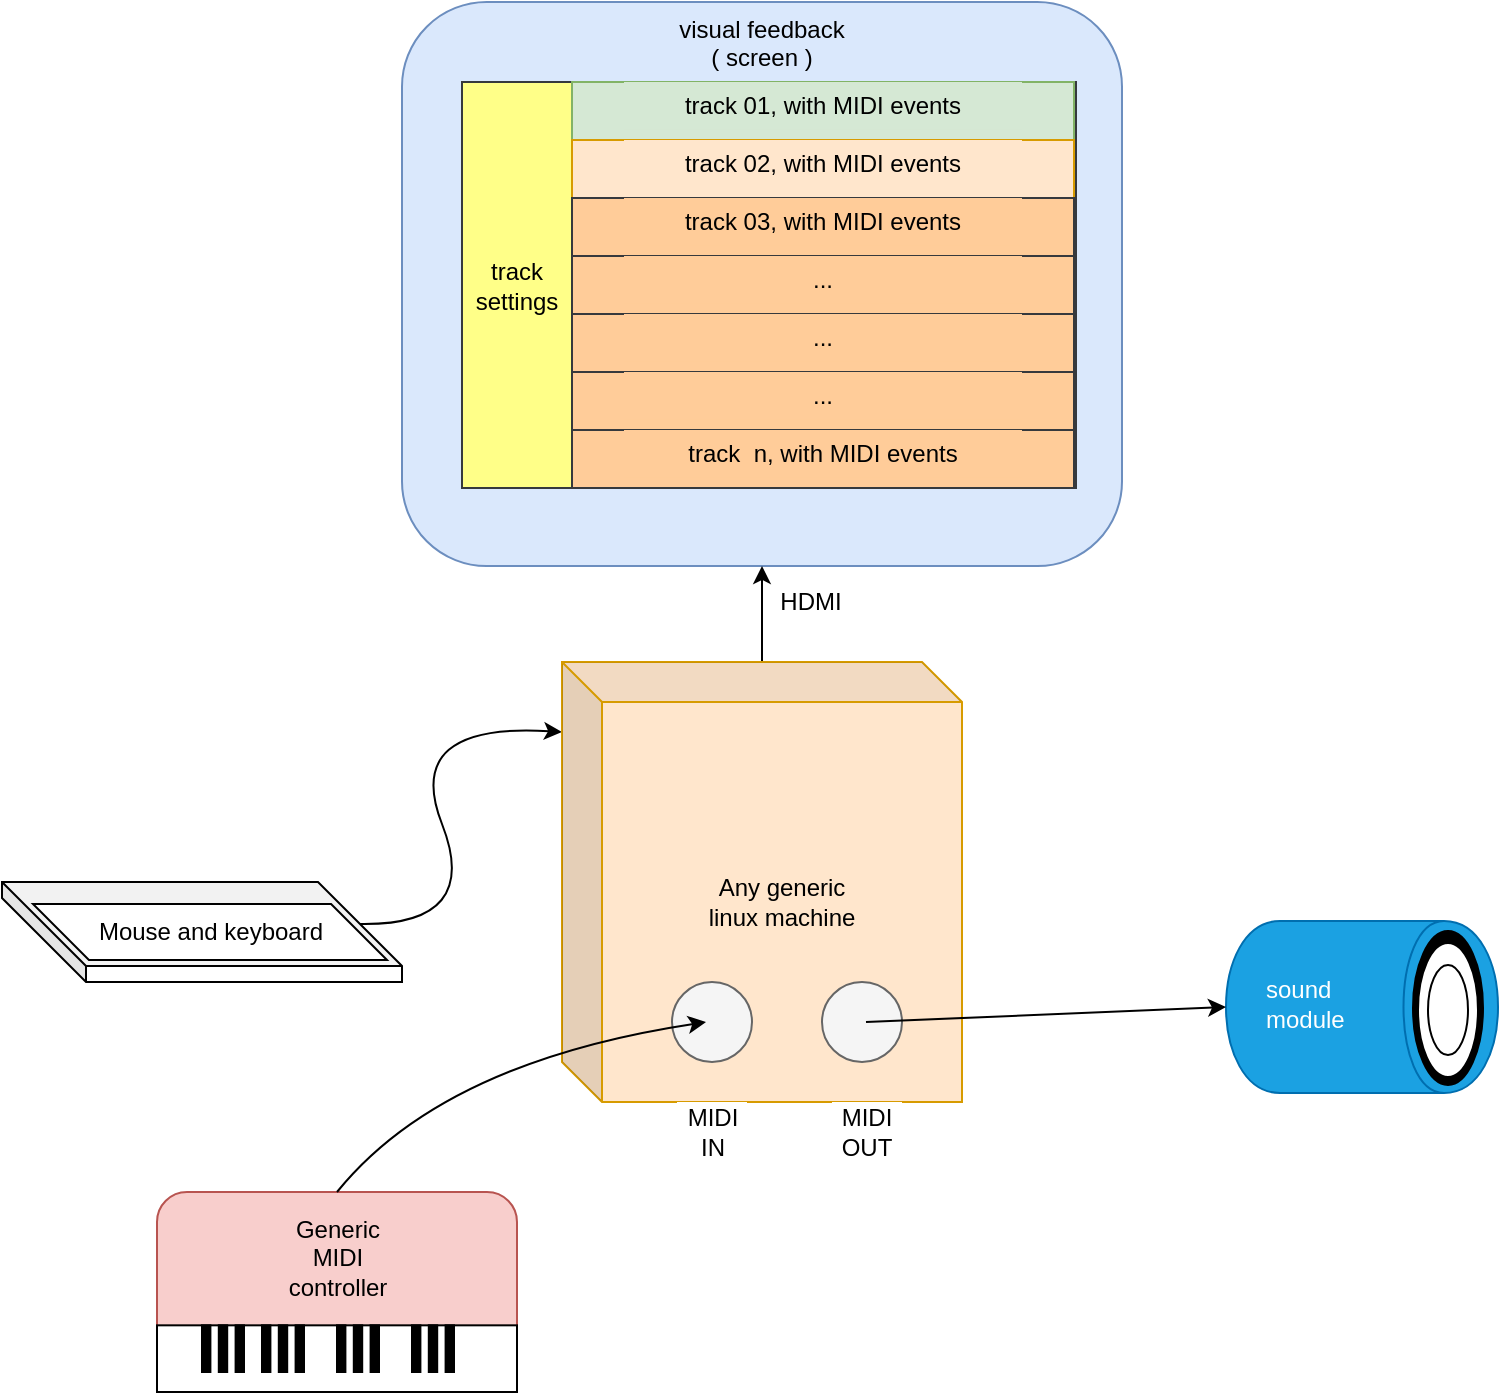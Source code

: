 <mxfile version="12.1.9" type="device" pages="1"><diagram id="5LSyewxvvmMzuQUOUs38" name="Page-1"><mxGraphModel dx="1408" dy="745" grid="1" gridSize="10" guides="1" tooltips="1" connect="1" arrows="1" fold="1" page="1" pageScale="1" pageWidth="850" pageHeight="850" math="0" shadow="0"><root><mxCell id="0"/><mxCell id="1" parent="0"/><mxCell id="p0toRoLefcOP67DHuNe6-74" value="" style="group;movable=0;resizable=0;rotatable=0;deletable=0;editable=0;connectable=0;" parent="1" vertex="1" connectable="0"><mxGeometry x="87.5" y="635" width="180" height="100" as="geometry"/></mxCell><mxCell id="p0toRoLefcOP67DHuNe6-64" value="" style="group;movable=0;resizable=0;rotatable=0;deletable=0;editable=0;connectable=0;" parent="p0toRoLefcOP67DHuNe6-74" vertex="1" connectable="0"><mxGeometry width="180" height="100" as="geometry"/></mxCell><mxCell id="p0toRoLefcOP67DHuNe6-65" value="" style="group;movable=0;resizable=0;rotatable=0;deletable=0;editable=0;connectable=0;" parent="p0toRoLefcOP67DHuNe6-64" vertex="1" connectable="0"><mxGeometry width="180" height="100" as="geometry"/></mxCell><mxCell id="p0toRoLefcOP67DHuNe6-66" value="" style="group;movable=0;resizable=0;rotatable=0;deletable=0;editable=0;connectable=0;" parent="p0toRoLefcOP67DHuNe6-65" vertex="1" connectable="0"><mxGeometry width="180" height="100" as="geometry"/></mxCell><mxCell id="p0toRoLefcOP67DHuNe6-67" value="" style="rounded=1;whiteSpace=wrap;html=1;align=center;fillColor=#f8cecc;strokeColor=#b85450;movable=0;resizable=0;rotatable=0;deletable=0;editable=0;connectable=0;" parent="p0toRoLefcOP67DHuNe6-66" vertex="1"><mxGeometry width="180" height="100" as="geometry"/></mxCell><mxCell id="p0toRoLefcOP67DHuNe6-68" value="" style="rounded=0;whiteSpace=wrap;html=1;align=center;movable=0;resizable=0;rotatable=0;deletable=0;editable=0;connectable=0;" parent="p0toRoLefcOP67DHuNe6-66" vertex="1"><mxGeometry y="66.667" width="180" height="33.333" as="geometry"/></mxCell><mxCell id="p0toRoLefcOP67DHuNe6-69" value="" style="shape=parallelMarker;html=1;outlineConnect=0;align=center;movable=0;resizable=0;rotatable=0;deletable=0;editable=0;connectable=0;" parent="p0toRoLefcOP67DHuNe6-66" vertex="1"><mxGeometry x="22.5" y="66.667" width="21" height="23.333" as="geometry"/></mxCell><mxCell id="p0toRoLefcOP67DHuNe6-70" value="" style="shape=parallelMarker;html=1;outlineConnect=0;align=center;movable=0;resizable=0;rotatable=0;deletable=0;editable=0;connectable=0;" parent="p0toRoLefcOP67DHuNe6-66" vertex="1"><mxGeometry x="52.5" y="66.667" width="21" height="23.333" as="geometry"/></mxCell><mxCell id="p0toRoLefcOP67DHuNe6-71" value="" style="shape=parallelMarker;html=1;outlineConnect=0;align=center;movable=0;resizable=0;rotatable=0;deletable=0;editable=0;connectable=0;" parent="p0toRoLefcOP67DHuNe6-66" vertex="1"><mxGeometry x="90" y="66.667" width="21" height="23.333" as="geometry"/></mxCell><mxCell id="p0toRoLefcOP67DHuNe6-72" value="" style="shape=parallelMarker;html=1;outlineConnect=0;align=center;movable=0;resizable=0;rotatable=0;deletable=0;editable=0;connectable=0;" parent="p0toRoLefcOP67DHuNe6-66" vertex="1"><mxGeometry x="127.5" y="66.667" width="21" height="23.333" as="geometry"/></mxCell><mxCell id="p0toRoLefcOP67DHuNe6-73" value="Generic&lt;br&gt;MIDI&lt;br&gt; controller" style="rounded=0;whiteSpace=wrap;html=1;fillColor=#f8cecc;align=center;strokeColor=none;movable=0;resizable=0;rotatable=0;deletable=0;editable=0;connectable=0;" parent="p0toRoLefcOP67DHuNe6-66" vertex="1"><mxGeometry x="30" y="11" width="120" height="43" as="geometry"/></mxCell><mxCell id="p0toRoLefcOP67DHuNe6-81" value="" style="group;movable=0;resizable=0;rotatable=0;deletable=0;editable=0;connectable=0;" parent="1" vertex="1" connectable="0"><mxGeometry x="640" y="474.5" width="110.5" height="136" as="geometry"/></mxCell><mxCell id="p0toRoLefcOP67DHuNe6-82" value="" style="group" parent="p0toRoLefcOP67DHuNe6-81" vertex="1" connectable="0"><mxGeometry width="110.5" height="136" as="geometry"/></mxCell><mxCell id="p0toRoLefcOP67DHuNe6-83" value="" style="shape=cylinder;whiteSpace=wrap;html=1;boundedLbl=1;backgroundOutline=1;align=left;rotation=90;fillColor=#1ba1e2;strokeColor=#006EAF;fontColor=#ffffff;" parent="p0toRoLefcOP67DHuNe6-82" vertex="1"><mxGeometry x="7" width="86" height="136" as="geometry"/></mxCell><mxCell id="p0toRoLefcOP67DHuNe6-84" value="sound module" style="rounded=0;whiteSpace=wrap;html=1;align=left;fillColor=#1ba1e2;strokeColor=none;fontColor=#ffffff;" parent="p0toRoLefcOP67DHuNe6-82" vertex="1"><mxGeometry y="36" width="50" height="60" as="geometry"/></mxCell><mxCell id="p0toRoLefcOP67DHuNe6-85" value="" style="ellipse;whiteSpace=wrap;html=1;fillColor=#000000;align=left;" parent="p0toRoLefcOP67DHuNe6-82" vertex="1"><mxGeometry x="75.5" y="30" width="35" height="77" as="geometry"/></mxCell><mxCell id="p0toRoLefcOP67DHuNe6-86" value="" style="ellipse;whiteSpace=wrap;html=1;fillColor=#FFFFFF;align=left;" parent="p0toRoLefcOP67DHuNe6-82" vertex="1"><mxGeometry x="78" y="36" width="30" height="67" as="geometry"/></mxCell><mxCell id="p0toRoLefcOP67DHuNe6-87" value="" style="ellipse;whiteSpace=wrap;html=1;fillColor=#FFFFFF;align=left;" parent="p0toRoLefcOP67DHuNe6-82" vertex="1"><mxGeometry x="83" y="47" width="20" height="45" as="geometry"/></mxCell><mxCell id="p0toRoLefcOP67DHuNe6-121" value="" style="group;movable=0;resizable=0;rotatable=0;deletable=0;editable=0;connectable=0;" parent="1" vertex="1" connectable="0"><mxGeometry x="210" y="40" width="360" height="282" as="geometry"/></mxCell><mxCell id="p0toRoLefcOP67DHuNe6-89" value="" style="group" parent="p0toRoLefcOP67DHuNe6-121" vertex="1" connectable="0"><mxGeometry width="360" height="282" as="geometry"/></mxCell><mxCell id="p0toRoLefcOP67DHuNe6-90" value="visual feedback&lt;br&gt;( screen )" style="rounded=1;whiteSpace=wrap;html=1;verticalAlign=top;fillColor=#dae8fc;strokeColor=#6c8ebf;" parent="p0toRoLefcOP67DHuNe6-89" vertex="1"><mxGeometry width="360" height="282" as="geometry"/></mxCell><mxCell id="p0toRoLefcOP67DHuNe6-91" value="" style="group;fillColor=#ffff88;strokeColor=#36393d;" parent="p0toRoLefcOP67DHuNe6-89" vertex="1" connectable="0"><mxGeometry x="30" y="40" width="307" height="203" as="geometry"/></mxCell><mxCell id="p0toRoLefcOP67DHuNe6-92" value="track&lt;br&gt;settings" style="rounded=0;whiteSpace=wrap;html=1;fillColor=#ffff88;strokeColor=#36393d;" parent="p0toRoLefcOP67DHuNe6-91" vertex="1"><mxGeometry width="55" height="203" as="geometry"/></mxCell><mxCell id="p0toRoLefcOP67DHuNe6-93" value="" style="group;fillColor=#d5e8d4;strokeColor=#82b366;" parent="p0toRoLefcOP67DHuNe6-91" vertex="1" connectable="0"><mxGeometry x="55" width="251" height="29" as="geometry"/></mxCell><mxCell id="p0toRoLefcOP67DHuNe6-94" value="" style="group;fillColor=#d5e8d4;strokeColor=#82b366;" parent="p0toRoLefcOP67DHuNe6-93" vertex="1" connectable="0"><mxGeometry width="251" height="29" as="geometry"/></mxCell><mxCell id="p0toRoLefcOP67DHuNe6-95" value="" style="rounded=0;whiteSpace=wrap;html=1;fillColor=#d5e8d4;strokeColor=#82b366;" parent="p0toRoLefcOP67DHuNe6-94" vertex="1"><mxGeometry width="251" height="29.0" as="geometry"/></mxCell><mxCell id="p0toRoLefcOP67DHuNe6-96" value="track 01, with MIDI events" style="rounded=0;whiteSpace=wrap;html=1;align=center;fillColor=#d5e8d4;strokeColor=none;" parent="p0toRoLefcOP67DHuNe6-94" vertex="1"><mxGeometry x="26" width="199" height="23.821" as="geometry"/></mxCell><mxCell id="p0toRoLefcOP67DHuNe6-97" value="" style="group;fillColor=#ffe6cc;strokeColor=#d79b00;" parent="p0toRoLefcOP67DHuNe6-89" vertex="1" connectable="0"><mxGeometry x="85" y="69" width="251" height="29" as="geometry"/></mxCell><mxCell id="p0toRoLefcOP67DHuNe6-98" value="" style="group;fillColor=#ffe6cc;strokeColor=#d79b00;" parent="p0toRoLefcOP67DHuNe6-97" vertex="1" connectable="0"><mxGeometry width="251" height="29" as="geometry"/></mxCell><mxCell id="p0toRoLefcOP67DHuNe6-99" value="" style="rounded=0;whiteSpace=wrap;html=1;fillColor=#ffe6cc;strokeColor=#d79b00;" parent="p0toRoLefcOP67DHuNe6-98" vertex="1"><mxGeometry width="251" height="29.0" as="geometry"/></mxCell><mxCell id="p0toRoLefcOP67DHuNe6-100" value="track 02, with MIDI events" style="rounded=0;whiteSpace=wrap;html=1;align=center;strokeColor=none;fillColor=#ffe6cc;" parent="p0toRoLefcOP67DHuNe6-98" vertex="1"><mxGeometry x="26" width="199" height="23.821" as="geometry"/></mxCell><mxCell id="p0toRoLefcOP67DHuNe6-101" value="" style="group;fillColor=#ffcc99;strokeColor=#36393d;" parent="p0toRoLefcOP67DHuNe6-89" vertex="1" connectable="0"><mxGeometry x="85" y="98" width="251" height="29" as="geometry"/></mxCell><mxCell id="p0toRoLefcOP67DHuNe6-102" value="" style="group;fillColor=#ffcc99;strokeColor=#36393d;" parent="p0toRoLefcOP67DHuNe6-101" vertex="1" connectable="0"><mxGeometry width="251" height="29" as="geometry"/></mxCell><mxCell id="p0toRoLefcOP67DHuNe6-103" value="" style="rounded=0;whiteSpace=wrap;html=1;fillColor=#ffcc99;strokeColor=#36393d;" parent="p0toRoLefcOP67DHuNe6-102" vertex="1"><mxGeometry width="251" height="29.0" as="geometry"/></mxCell><mxCell id="p0toRoLefcOP67DHuNe6-104" value="track 03, with MIDI events" style="rounded=0;whiteSpace=wrap;html=1;align=center;strokeColor=none;fillColor=#ffcc99;" parent="p0toRoLefcOP67DHuNe6-102" vertex="1"><mxGeometry x="26" width="199" height="23.821" as="geometry"/></mxCell><mxCell id="p0toRoLefcOP67DHuNe6-105" value="" style="group;fillColor=#ffcc99;strokeColor=#36393d;" parent="p0toRoLefcOP67DHuNe6-89" vertex="1" connectable="0"><mxGeometry x="85" y="127" width="251" height="29" as="geometry"/></mxCell><mxCell id="p0toRoLefcOP67DHuNe6-106" value="" style="group;fillColor=#ffcc99;strokeColor=#36393d;" parent="p0toRoLefcOP67DHuNe6-105" vertex="1" connectable="0"><mxGeometry width="251" height="29" as="geometry"/></mxCell><mxCell id="p0toRoLefcOP67DHuNe6-107" value="" style="rounded=0;whiteSpace=wrap;html=1;fillColor=#ffcc99;strokeColor=#36393d;" parent="p0toRoLefcOP67DHuNe6-106" vertex="1"><mxGeometry width="251" height="29.0" as="geometry"/></mxCell><mxCell id="p0toRoLefcOP67DHuNe6-108" value="..." style="rounded=0;whiteSpace=wrap;html=1;align=center;strokeColor=none;fillColor=#ffcc99;" parent="p0toRoLefcOP67DHuNe6-106" vertex="1"><mxGeometry x="26" width="199" height="23.821" as="geometry"/></mxCell><mxCell id="p0toRoLefcOP67DHuNe6-109" value="" style="group;fillColor=#ffcc99;strokeColor=#36393d;" parent="p0toRoLefcOP67DHuNe6-89" vertex="1" connectable="0"><mxGeometry x="85" y="156" width="251" height="29" as="geometry"/></mxCell><mxCell id="p0toRoLefcOP67DHuNe6-110" value="" style="group;fillColor=#ffcc99;strokeColor=#36393d;" parent="p0toRoLefcOP67DHuNe6-109" vertex="1" connectable="0"><mxGeometry width="251" height="29" as="geometry"/></mxCell><mxCell id="p0toRoLefcOP67DHuNe6-111" value="" style="rounded=0;whiteSpace=wrap;html=1;fillColor=#ffcc99;strokeColor=#36393d;" parent="p0toRoLefcOP67DHuNe6-110" vertex="1"><mxGeometry width="251" height="29.0" as="geometry"/></mxCell><mxCell id="p0toRoLefcOP67DHuNe6-112" value="..." style="rounded=0;whiteSpace=wrap;html=1;align=center;strokeColor=none;fillColor=#ffcc99;" parent="p0toRoLefcOP67DHuNe6-110" vertex="1"><mxGeometry x="26" width="199" height="23.821" as="geometry"/></mxCell><mxCell id="p0toRoLefcOP67DHuNe6-113" value="" style="group;fillColor=#ffcc99;strokeColor=#36393d;" parent="p0toRoLefcOP67DHuNe6-89" vertex="1" connectable="0"><mxGeometry x="85" y="185" width="251" height="29" as="geometry"/></mxCell><mxCell id="p0toRoLefcOP67DHuNe6-114" value="" style="group;fillColor=#ffcc99;strokeColor=#36393d;" parent="p0toRoLefcOP67DHuNe6-113" vertex="1" connectable="0"><mxGeometry width="251" height="29" as="geometry"/></mxCell><mxCell id="p0toRoLefcOP67DHuNe6-115" value="" style="rounded=0;whiteSpace=wrap;html=1;fillColor=#ffcc99;strokeColor=#36393d;" parent="p0toRoLefcOP67DHuNe6-114" vertex="1"><mxGeometry width="251" height="29.0" as="geometry"/></mxCell><mxCell id="p0toRoLefcOP67DHuNe6-116" value="..." style="rounded=0;whiteSpace=wrap;html=1;align=center;strokeColor=none;fillColor=#ffcc99;" parent="p0toRoLefcOP67DHuNe6-114" vertex="1"><mxGeometry x="26" width="199" height="23.821" as="geometry"/></mxCell><mxCell id="p0toRoLefcOP67DHuNe6-117" value="" style="group;fillColor=#ffcc99;strokeColor=#36393d;" parent="p0toRoLefcOP67DHuNe6-89" vertex="1" connectable="0"><mxGeometry x="85" y="214" width="251" height="29" as="geometry"/></mxCell><mxCell id="p0toRoLefcOP67DHuNe6-118" value="" style="group;fillColor=#ffcc99;strokeColor=#36393d;" parent="p0toRoLefcOP67DHuNe6-117" vertex="1" connectable="0"><mxGeometry width="251" height="29" as="geometry"/></mxCell><mxCell id="p0toRoLefcOP67DHuNe6-119" value="" style="rounded=0;whiteSpace=wrap;html=1;fillColor=#ffcc99;strokeColor=#36393d;" parent="p0toRoLefcOP67DHuNe6-118" vertex="1"><mxGeometry width="251" height="29.0" as="geometry"/></mxCell><mxCell id="p0toRoLefcOP67DHuNe6-120" value="track&amp;nbsp; n, with MIDI events" style="rounded=0;whiteSpace=wrap;html=1;align=center;strokeColor=none;fillColor=#ffcc99;" parent="p0toRoLefcOP67DHuNe6-118" vertex="1"><mxGeometry x="26" width="199" height="23.821" as="geometry"/></mxCell><mxCell id="p0toRoLefcOP67DHuNe6-122" value="" style="endArrow=classic;html=1;entryX=0.5;entryY=1;entryDx=0;entryDy=0;" parent="1" edge="1"><mxGeometry width="50" height="50" relative="1" as="geometry"><mxPoint x="390" y="370" as="sourcePoint"/><mxPoint x="390" y="322" as="targetPoint"/></mxGeometry></mxCell><mxCell id="p0toRoLefcOP67DHuNe6-123" value="HDMI" style="text;html=1;resizable=0;points=[];align=center;verticalAlign=middle;labelBackgroundColor=#ffffff;" parent="p0toRoLefcOP67DHuNe6-122" vertex="1" connectable="0"><mxGeometry x="-0.316" relative="1" as="geometry"><mxPoint x="23.5" y="-14" as="offset"/></mxGeometry></mxCell><mxCell id="CfpbOvNqY6PKIin5-peO-1" value="" style="group;movable=0;resizable=0;rotatable=0;deletable=0;editable=0;connectable=0;" parent="1" vertex="1" connectable="0"><mxGeometry x="310" y="530" width="185" height="120" as="geometry"/></mxCell><mxCell id="IoQj91q86wwYNxlpXcDJ-1" value="" style="shape=cube;whiteSpace=wrap;html=1;boundedLbl=1;backgroundOutline=1;darkOpacity=0.05;darkOpacity2=0.1;size=42;" vertex="1" parent="1"><mxGeometry x="10" y="480" width="200" height="50" as="geometry"/></mxCell><mxCell id="IoQj91q86wwYNxlpXcDJ-2" value="" style="curved=1;endArrow=classic;html=1;entryX=0;entryY=0;entryDx=0;entryDy=35;entryPerimeter=0;exitX=0;exitY=0;exitDx=179;exitDy=21;exitPerimeter=0;" edge="1" parent="1" source="IoQj91q86wwYNxlpXcDJ-1" target="p0toRoLefcOP67DHuNe6-88"><mxGeometry width="50" height="50" relative="1" as="geometry"><mxPoint x="540" y="420" as="sourcePoint"/><mxPoint x="590" y="370" as="targetPoint"/><Array as="points"><mxPoint x="250" y="502"/><mxPoint x="210" y="400"/></Array></mxGeometry></mxCell><mxCell id="IoQj91q86wwYNxlpXcDJ-4" value="Mouse and keyboard" style="shape=parallelogram;perimeter=parallelogramPerimeter;whiteSpace=wrap;html=1;size=0.158;flipH=1;" vertex="1" parent="1"><mxGeometry x="25.5" y="491" width="177" height="28" as="geometry"/></mxCell><mxCell id="IoQj91q86wwYNxlpXcDJ-11" value="" style="group;movable=0;resizable=0;rotatable=0;deletable=0;editable=0;connectable=0;" vertex="1" connectable="0" parent="1"><mxGeometry x="290" y="370" width="200" height="250" as="geometry"/></mxCell><mxCell id="p0toRoLefcOP67DHuNe6-88" value="Any generic&lt;br&gt;linux machine" style="shape=cube;whiteSpace=wrap;html=1;boundedLbl=1;backgroundOutline=1;darkOpacity=0.05;darkOpacity2=0.1;fillColor=#ffe6cc;strokeColor=#d79b00;movable=1;resizable=1;rotatable=1;deletable=1;editable=1;connectable=1;" parent="IoQj91q86wwYNxlpXcDJ-11" vertex="1"><mxGeometry width="200" height="220" as="geometry"/></mxCell><mxCell id="IoQj91q86wwYNxlpXcDJ-10" value="" style="group" vertex="1" connectable="0" parent="IoQj91q86wwYNxlpXcDJ-11"><mxGeometry x="55" y="160" width="115" height="90" as="geometry"/></mxCell><mxCell id="IoQj91q86wwYNxlpXcDJ-7" value="" style="group" vertex="1" connectable="0" parent="IoQj91q86wwYNxlpXcDJ-10"><mxGeometry width="40" height="90" as="geometry"/></mxCell><mxCell id="p0toRoLefcOP67DHuNe6-77" value="MIDI&lt;br&gt;IN" style="rounded=0;whiteSpace=wrap;html=1;align=center;strokeColor=none;" parent="IoQj91q86wwYNxlpXcDJ-7" vertex="1"><mxGeometry x="2.5" y="60" width="35" height="30" as="geometry"/></mxCell><mxCell id="p0toRoLefcOP67DHuNe6-78" value="" style="ellipse;whiteSpace=wrap;html=1;aspect=fixed;align=left;fillColor=#f5f5f5;strokeColor=#666666;fontColor=#333333;" parent="IoQj91q86wwYNxlpXcDJ-7" vertex="1"><mxGeometry width="40" height="40" as="geometry"/></mxCell><mxCell id="IoQj91q86wwYNxlpXcDJ-8" value="" style="group" vertex="1" connectable="0" parent="IoQj91q86wwYNxlpXcDJ-10"><mxGeometry x="75" width="40" height="90" as="geometry"/></mxCell><mxCell id="p0toRoLefcOP67DHuNe6-79" value="" style="ellipse;whiteSpace=wrap;html=1;aspect=fixed;align=left;fillColor=#f5f5f5;strokeColor=#666666;fontColor=#333333;" parent="IoQj91q86wwYNxlpXcDJ-8" vertex="1"><mxGeometry width="40" height="40" as="geometry"/></mxCell><mxCell id="p0toRoLefcOP67DHuNe6-80" value="MIDI&lt;br&gt;OUT" style="rounded=0;whiteSpace=wrap;html=1;align=center;strokeColor=none;" parent="IoQj91q86wwYNxlpXcDJ-8" vertex="1"><mxGeometry x="5" y="60" width="35" height="30" as="geometry"/></mxCell><mxCell id="p0toRoLefcOP67DHuNe6-125" value="" style="endArrow=classic;html=1;entryX=0.425;entryY=0.5;entryDx=0;entryDy=0;entryPerimeter=0;curved=1;exitX=0.5;exitY=0;exitDx=0;exitDy=0;" parent="1" edge="1" target="p0toRoLefcOP67DHuNe6-78"><mxGeometry width="50" height="50" relative="1" as="geometry"><mxPoint x="177.5" y="635" as="sourcePoint"/><mxPoint x="376" y="581" as="targetPoint"/><Array as="points"><mxPoint x="230" y="570"/></Array></mxGeometry></mxCell><mxCell id="p0toRoLefcOP67DHuNe6-126" value="" style="endArrow=classic;html=1;entryX=0.5;entryY=1;entryDx=0;entryDy=0;exitX=0.55;exitY=0.5;exitDx=0;exitDy=0;exitPerimeter=0;" parent="1" edge="1" source="p0toRoLefcOP67DHuNe6-79"><mxGeometry width="50" height="50" relative="1" as="geometry"><mxPoint x="453" y="582" as="sourcePoint"/><mxPoint x="622" y="542.5" as="targetPoint"/></mxGeometry></mxCell></root></mxGraphModel></diagram></mxfile>
